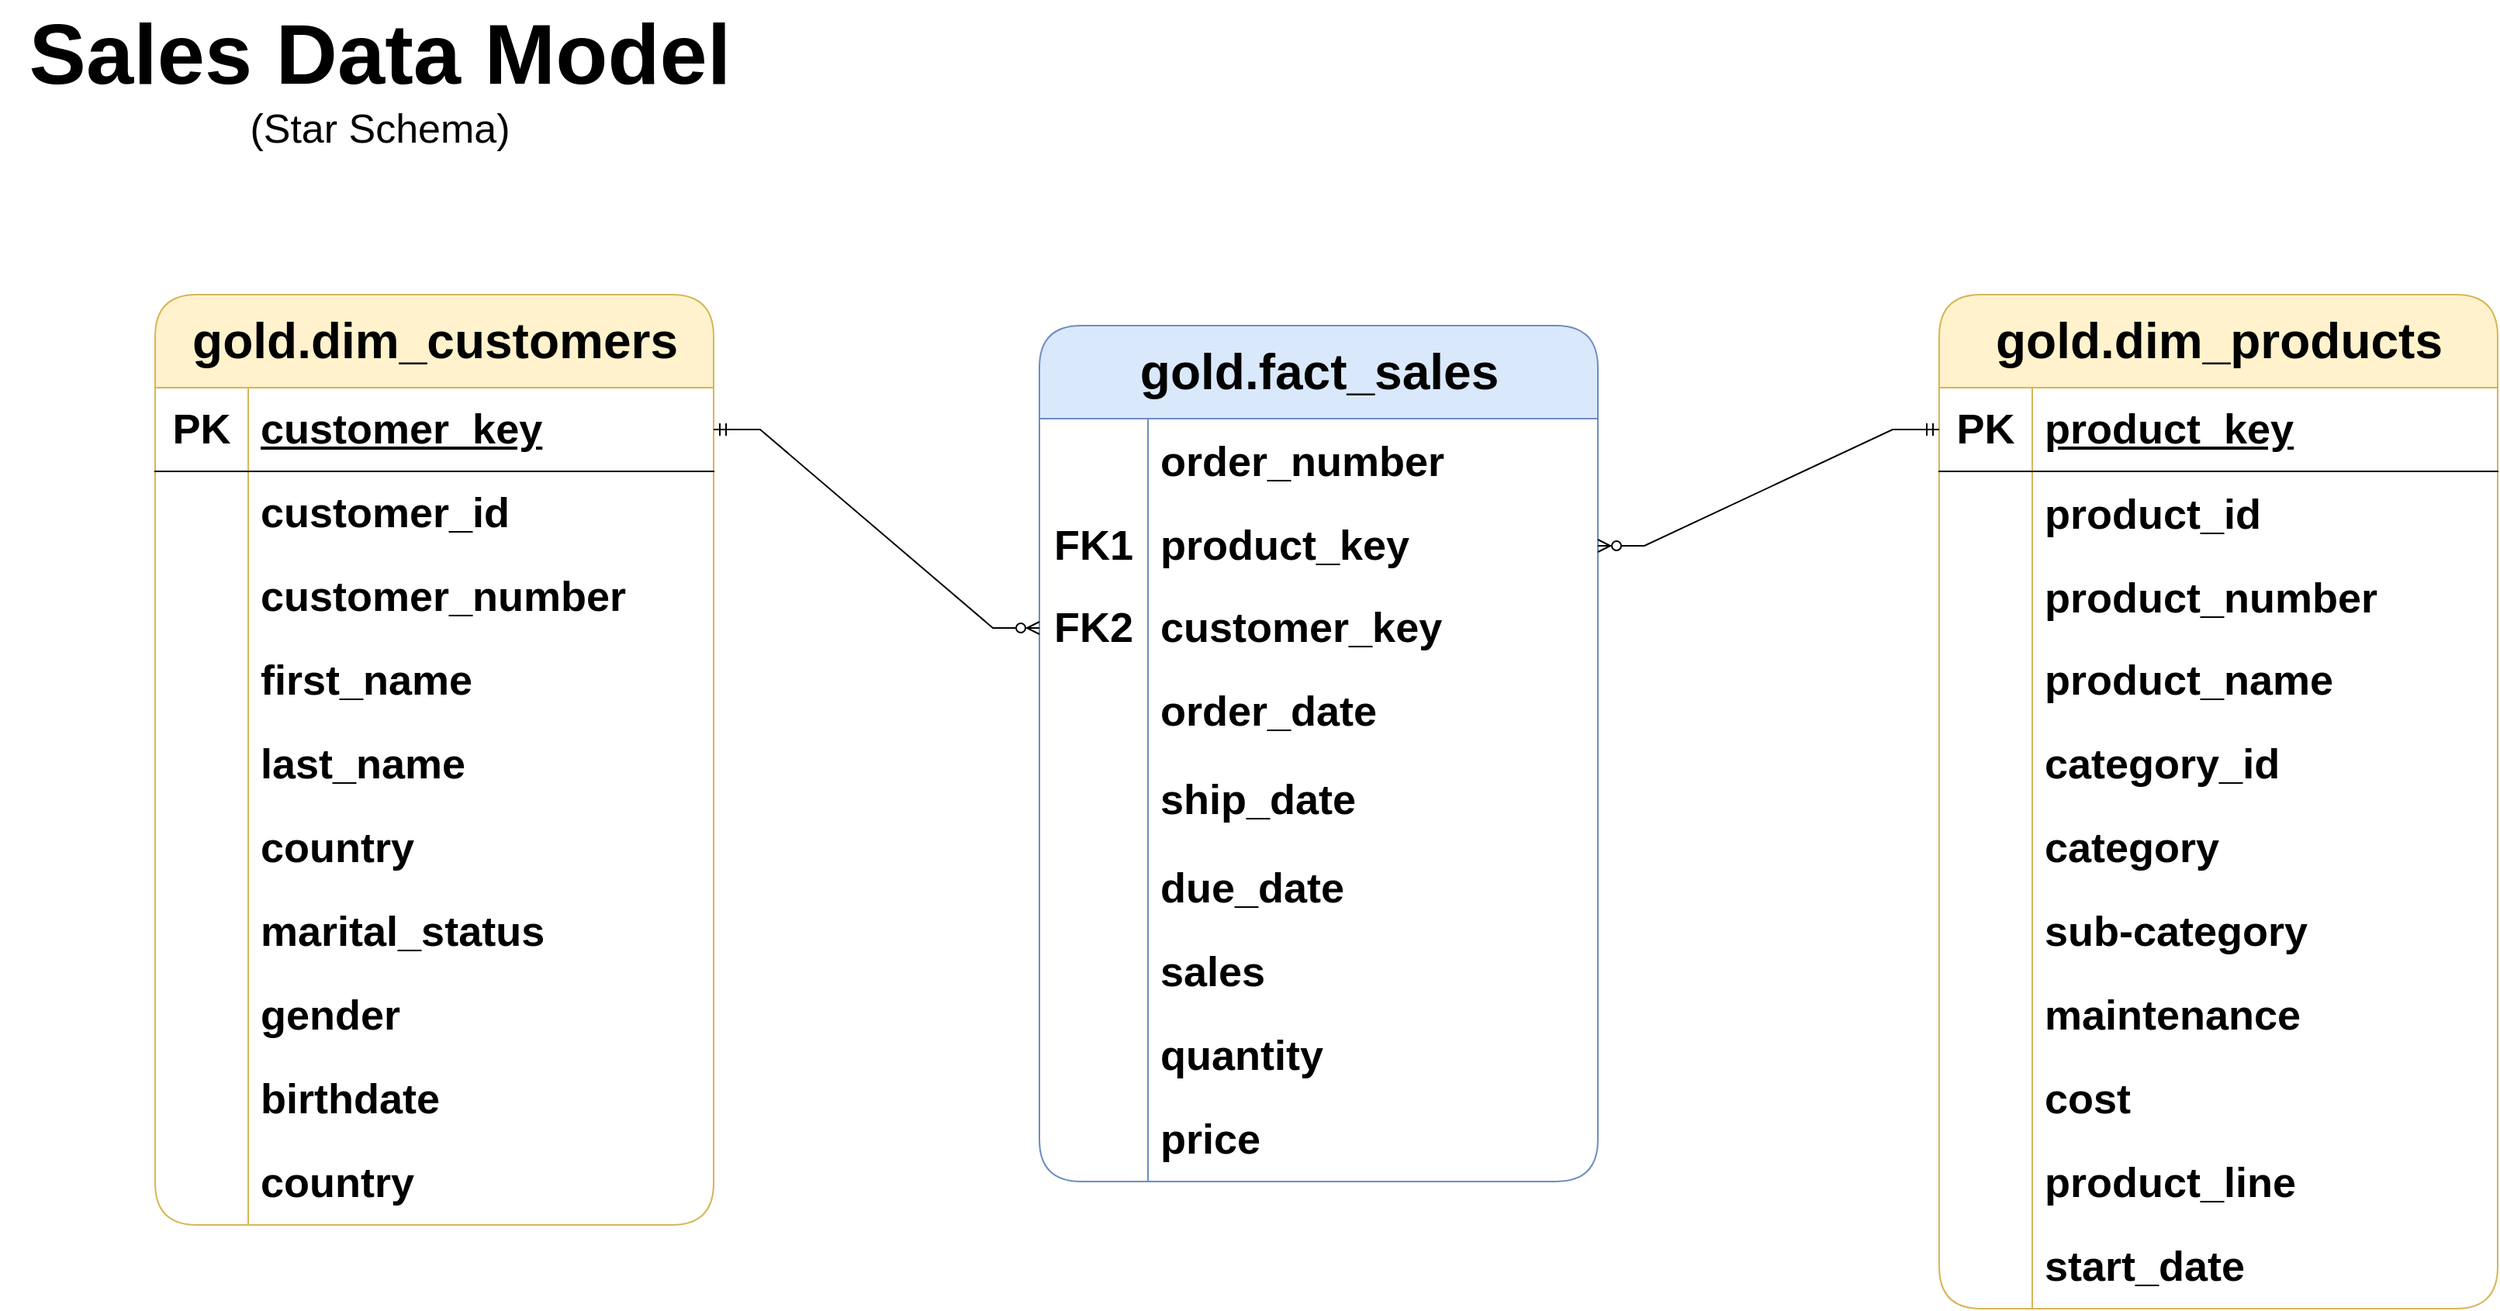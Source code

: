 <mxfile version="28.1.1">
  <diagram name="Page-1" id="V4M5h4nmcrpwohOQ4V9O">
    <mxGraphModel dx="2040" dy="1058" grid="1" gridSize="10" guides="1" tooltips="1" connect="1" arrows="1" fold="1" page="1" pageScale="1" pageWidth="1920" pageHeight="1200" math="0" shadow="0">
      <root>
        <mxCell id="0" />
        <mxCell id="1" parent="0" />
        <mxCell id="oiG7BgvF0jfkkBTJAYoV-1" value="&lt;font style=&quot;&quot;&gt;&lt;b style=&quot;&quot;&gt;&lt;span style=&quot;font-size: 55px;&quot;&gt;Sales Data Model&lt;/span&gt;&lt;font style=&quot;font-size: 26px;&quot;&gt; &lt;/font&gt;&lt;/b&gt;&lt;font style=&quot;font-size: 26px;&quot;&gt;&lt;font style=&quot;&quot;&gt;(Star Schema&lt;/font&gt;&lt;font style=&quot;&quot;&gt;)&lt;/font&gt;&lt;/font&gt;&lt;/font&gt;" style="text;html=1;align=center;verticalAlign=middle;whiteSpace=wrap;rounded=0;fillColor=default;" parent="1" vertex="1">
          <mxGeometry x="80" y="30" width="490" height="100" as="geometry" />
        </mxCell>
        <mxCell id="oiG7BgvF0jfkkBTJAYoV-32" value="&lt;font style=&quot;font-size: 32px;&quot;&gt;gold.dim_customers&lt;/font&gt;" style="shape=table;startSize=60;container=1;collapsible=1;childLayout=tableLayout;fixedRows=1;rowLines=0;fontStyle=1;align=center;resizeLast=1;html=1;rounded=1;fillColor=#fff2cc;strokeColor=#d6b656;fontSize=20;" parent="1" vertex="1">
          <mxGeometry x="180" y="220" width="360" height="600" as="geometry" />
        </mxCell>
        <mxCell id="oiG7BgvF0jfkkBTJAYoV-33" value="" style="shape=tableRow;horizontal=0;startSize=0;swimlaneHead=0;swimlaneBody=0;fillColor=none;collapsible=0;dropTarget=0;points=[[0,0.5],[1,0.5]];portConstraint=eastwest;top=0;left=0;right=0;bottom=1;fontSize=27;" parent="oiG7BgvF0jfkkBTJAYoV-32" vertex="1">
          <mxGeometry y="60" width="360" height="54" as="geometry" />
        </mxCell>
        <mxCell id="oiG7BgvF0jfkkBTJAYoV-34" value="PK" style="shape=partialRectangle;connectable=0;fillColor=none;top=0;left=0;bottom=0;right=0;fontStyle=1;overflow=hidden;whiteSpace=wrap;html=1;fontSize=27;" parent="oiG7BgvF0jfkkBTJAYoV-33" vertex="1">
          <mxGeometry width="60" height="54" as="geometry">
            <mxRectangle width="60" height="54" as="alternateBounds" />
          </mxGeometry>
        </mxCell>
        <mxCell id="oiG7BgvF0jfkkBTJAYoV-35" value="customer_key" style="shape=partialRectangle;connectable=0;fillColor=none;top=0;left=0;bottom=0;right=0;align=left;spacingLeft=6;fontStyle=5;overflow=hidden;whiteSpace=wrap;html=1;fontSize=27;" parent="oiG7BgvF0jfkkBTJAYoV-33" vertex="1">
          <mxGeometry x="60" width="300" height="54" as="geometry">
            <mxRectangle width="300" height="54" as="alternateBounds" />
          </mxGeometry>
        </mxCell>
        <mxCell id="oiG7BgvF0jfkkBTJAYoV-36" value="" style="shape=tableRow;horizontal=0;startSize=0;swimlaneHead=0;swimlaneBody=0;fillColor=none;collapsible=0;dropTarget=0;points=[[0,0.5],[1,0.5]];portConstraint=eastwest;top=0;left=0;right=0;bottom=0;fontSize=27;fontStyle=1" parent="oiG7BgvF0jfkkBTJAYoV-32" vertex="1">
          <mxGeometry y="114" width="360" height="54" as="geometry" />
        </mxCell>
        <mxCell id="oiG7BgvF0jfkkBTJAYoV-37" value="" style="shape=partialRectangle;connectable=0;fillColor=none;top=0;left=0;bottom=0;right=0;editable=1;overflow=hidden;whiteSpace=wrap;html=1;fontSize=27;fontStyle=1" parent="oiG7BgvF0jfkkBTJAYoV-36" vertex="1">
          <mxGeometry width="60" height="54" as="geometry">
            <mxRectangle width="60" height="54" as="alternateBounds" />
          </mxGeometry>
        </mxCell>
        <mxCell id="oiG7BgvF0jfkkBTJAYoV-38" value="customer_id" style="shape=partialRectangle;connectable=0;fillColor=none;top=0;left=0;bottom=0;right=0;align=left;spacingLeft=6;overflow=hidden;whiteSpace=wrap;html=1;fontSize=27;fontStyle=1" parent="oiG7BgvF0jfkkBTJAYoV-36" vertex="1">
          <mxGeometry x="60" width="300" height="54" as="geometry">
            <mxRectangle width="300" height="54" as="alternateBounds" />
          </mxGeometry>
        </mxCell>
        <mxCell id="oiG7BgvF0jfkkBTJAYoV-39" value="" style="shape=tableRow;horizontal=0;startSize=0;swimlaneHead=0;swimlaneBody=0;fillColor=none;collapsible=0;dropTarget=0;points=[[0,0.5],[1,0.5]];portConstraint=eastwest;top=0;left=0;right=0;bottom=0;fontSize=27;fontStyle=1" parent="oiG7BgvF0jfkkBTJAYoV-32" vertex="1">
          <mxGeometry y="168" width="360" height="54" as="geometry" />
        </mxCell>
        <mxCell id="oiG7BgvF0jfkkBTJAYoV-40" value="" style="shape=partialRectangle;connectable=0;fillColor=none;top=0;left=0;bottom=0;right=0;editable=1;overflow=hidden;whiteSpace=wrap;html=1;fontSize=27;fontStyle=1" parent="oiG7BgvF0jfkkBTJAYoV-39" vertex="1">
          <mxGeometry width="60" height="54" as="geometry">
            <mxRectangle width="60" height="54" as="alternateBounds" />
          </mxGeometry>
        </mxCell>
        <mxCell id="oiG7BgvF0jfkkBTJAYoV-41" value="customer_number" style="shape=partialRectangle;connectable=0;fillColor=none;top=0;left=0;bottom=0;right=0;align=left;spacingLeft=6;overflow=hidden;whiteSpace=wrap;html=1;fontSize=27;fontStyle=1" parent="oiG7BgvF0jfkkBTJAYoV-39" vertex="1">
          <mxGeometry x="60" width="300" height="54" as="geometry">
            <mxRectangle width="300" height="54" as="alternateBounds" />
          </mxGeometry>
        </mxCell>
        <mxCell id="oiG7BgvF0jfkkBTJAYoV-42" value="" style="shape=tableRow;horizontal=0;startSize=0;swimlaneHead=0;swimlaneBody=0;fillColor=none;collapsible=0;dropTarget=0;points=[[0,0.5],[1,0.5]];portConstraint=eastwest;top=0;left=0;right=0;bottom=0;fontSize=27;fontStyle=1" parent="oiG7BgvF0jfkkBTJAYoV-32" vertex="1">
          <mxGeometry y="222" width="360" height="54" as="geometry" />
        </mxCell>
        <mxCell id="oiG7BgvF0jfkkBTJAYoV-43" value="" style="shape=partialRectangle;connectable=0;fillColor=none;top=0;left=0;bottom=0;right=0;editable=1;overflow=hidden;whiteSpace=wrap;html=1;fontSize=27;fontStyle=1" parent="oiG7BgvF0jfkkBTJAYoV-42" vertex="1">
          <mxGeometry width="60" height="54" as="geometry">
            <mxRectangle width="60" height="54" as="alternateBounds" />
          </mxGeometry>
        </mxCell>
        <mxCell id="oiG7BgvF0jfkkBTJAYoV-44" value="first_name" style="shape=partialRectangle;connectable=0;fillColor=none;top=0;left=0;bottom=0;right=0;align=left;spacingLeft=6;overflow=hidden;whiteSpace=wrap;html=1;fontSize=27;fontStyle=1" parent="oiG7BgvF0jfkkBTJAYoV-42" vertex="1">
          <mxGeometry x="60" width="300" height="54" as="geometry">
            <mxRectangle width="300" height="54" as="alternateBounds" />
          </mxGeometry>
        </mxCell>
        <mxCell id="oiG7BgvF0jfkkBTJAYoV-46" style="shape=tableRow;horizontal=0;startSize=0;swimlaneHead=0;swimlaneBody=0;fillColor=none;collapsible=0;dropTarget=0;points=[[0,0.5],[1,0.5]];portConstraint=eastwest;top=0;left=0;right=0;bottom=0;fontSize=27;fontStyle=1" parent="oiG7BgvF0jfkkBTJAYoV-32" vertex="1">
          <mxGeometry y="276" width="360" height="54" as="geometry" />
        </mxCell>
        <mxCell id="oiG7BgvF0jfkkBTJAYoV-47" style="shape=partialRectangle;connectable=0;fillColor=none;top=0;left=0;bottom=0;right=0;editable=1;overflow=hidden;whiteSpace=wrap;html=1;fontSize=27;fontStyle=1" parent="oiG7BgvF0jfkkBTJAYoV-46" vertex="1">
          <mxGeometry width="60" height="54" as="geometry">
            <mxRectangle width="60" height="54" as="alternateBounds" />
          </mxGeometry>
        </mxCell>
        <mxCell id="oiG7BgvF0jfkkBTJAYoV-48" value="last_name" style="shape=partialRectangle;connectable=0;fillColor=none;top=0;left=0;bottom=0;right=0;align=left;spacingLeft=6;overflow=hidden;whiteSpace=wrap;html=1;fontSize=27;fontStyle=1" parent="oiG7BgvF0jfkkBTJAYoV-46" vertex="1">
          <mxGeometry x="60" width="300" height="54" as="geometry">
            <mxRectangle width="300" height="54" as="alternateBounds" />
          </mxGeometry>
        </mxCell>
        <mxCell id="oiG7BgvF0jfkkBTJAYoV-49" style="shape=tableRow;horizontal=0;startSize=0;swimlaneHead=0;swimlaneBody=0;fillColor=none;collapsible=0;dropTarget=0;points=[[0,0.5],[1,0.5]];portConstraint=eastwest;top=0;left=0;right=0;bottom=0;fontSize=27;fontStyle=1" parent="oiG7BgvF0jfkkBTJAYoV-32" vertex="1">
          <mxGeometry y="330" width="360" height="54" as="geometry" />
        </mxCell>
        <mxCell id="oiG7BgvF0jfkkBTJAYoV-50" value="" style="shape=partialRectangle;connectable=0;fillColor=none;top=0;left=0;bottom=0;right=0;editable=1;overflow=hidden;whiteSpace=wrap;html=1;fontSize=27;fontStyle=1" parent="oiG7BgvF0jfkkBTJAYoV-49" vertex="1">
          <mxGeometry width="60" height="54" as="geometry">
            <mxRectangle width="60" height="54" as="alternateBounds" />
          </mxGeometry>
        </mxCell>
        <mxCell id="oiG7BgvF0jfkkBTJAYoV-51" value="country" style="shape=partialRectangle;connectable=0;fillColor=none;top=0;left=0;bottom=0;right=0;align=left;spacingLeft=6;overflow=hidden;whiteSpace=wrap;html=1;fontSize=27;fontStyle=1" parent="oiG7BgvF0jfkkBTJAYoV-49" vertex="1">
          <mxGeometry x="60" width="300" height="54" as="geometry">
            <mxRectangle width="300" height="54" as="alternateBounds" />
          </mxGeometry>
        </mxCell>
        <mxCell id="oiG7BgvF0jfkkBTJAYoV-52" style="shape=tableRow;horizontal=0;startSize=0;swimlaneHead=0;swimlaneBody=0;fillColor=none;collapsible=0;dropTarget=0;points=[[0,0.5],[1,0.5]];portConstraint=eastwest;top=0;left=0;right=0;bottom=0;fontSize=27;fontStyle=1" parent="oiG7BgvF0jfkkBTJAYoV-32" vertex="1">
          <mxGeometry y="384" width="360" height="54" as="geometry" />
        </mxCell>
        <mxCell id="oiG7BgvF0jfkkBTJAYoV-53" style="shape=partialRectangle;connectable=0;fillColor=none;top=0;left=0;bottom=0;right=0;editable=1;overflow=hidden;whiteSpace=wrap;html=1;fontSize=27;fontStyle=1" parent="oiG7BgvF0jfkkBTJAYoV-52" vertex="1">
          <mxGeometry width="60" height="54" as="geometry">
            <mxRectangle width="60" height="54" as="alternateBounds" />
          </mxGeometry>
        </mxCell>
        <mxCell id="oiG7BgvF0jfkkBTJAYoV-54" value="marital_status" style="shape=partialRectangle;connectable=0;fillColor=none;top=0;left=0;bottom=0;right=0;align=left;spacingLeft=6;overflow=hidden;whiteSpace=wrap;html=1;fontSize=27;fontStyle=1" parent="oiG7BgvF0jfkkBTJAYoV-52" vertex="1">
          <mxGeometry x="60" width="300" height="54" as="geometry">
            <mxRectangle width="300" height="54" as="alternateBounds" />
          </mxGeometry>
        </mxCell>
        <mxCell id="oiG7BgvF0jfkkBTJAYoV-55" style="shape=tableRow;horizontal=0;startSize=0;swimlaneHead=0;swimlaneBody=0;fillColor=none;collapsible=0;dropTarget=0;points=[[0,0.5],[1,0.5]];portConstraint=eastwest;top=0;left=0;right=0;bottom=0;fontSize=27;fontStyle=1" parent="oiG7BgvF0jfkkBTJAYoV-32" vertex="1">
          <mxGeometry y="438" width="360" height="54" as="geometry" />
        </mxCell>
        <mxCell id="oiG7BgvF0jfkkBTJAYoV-56" style="shape=partialRectangle;connectable=0;fillColor=none;top=0;left=0;bottom=0;right=0;editable=1;overflow=hidden;whiteSpace=wrap;html=1;fontSize=27;fontStyle=1" parent="oiG7BgvF0jfkkBTJAYoV-55" vertex="1">
          <mxGeometry width="60" height="54" as="geometry">
            <mxRectangle width="60" height="54" as="alternateBounds" />
          </mxGeometry>
        </mxCell>
        <mxCell id="oiG7BgvF0jfkkBTJAYoV-57" value="gender" style="shape=partialRectangle;connectable=0;fillColor=none;top=0;left=0;bottom=0;right=0;align=left;spacingLeft=6;overflow=hidden;whiteSpace=wrap;html=1;fontSize=27;fontStyle=1" parent="oiG7BgvF0jfkkBTJAYoV-55" vertex="1">
          <mxGeometry x="60" width="300" height="54" as="geometry">
            <mxRectangle width="300" height="54" as="alternateBounds" />
          </mxGeometry>
        </mxCell>
        <mxCell id="oiG7BgvF0jfkkBTJAYoV-58" style="shape=tableRow;horizontal=0;startSize=0;swimlaneHead=0;swimlaneBody=0;fillColor=none;collapsible=0;dropTarget=0;points=[[0,0.5],[1,0.5]];portConstraint=eastwest;top=0;left=0;right=0;bottom=0;fontSize=27;fontStyle=1" parent="oiG7BgvF0jfkkBTJAYoV-32" vertex="1">
          <mxGeometry y="492" width="360" height="54" as="geometry" />
        </mxCell>
        <mxCell id="oiG7BgvF0jfkkBTJAYoV-59" style="shape=partialRectangle;connectable=0;fillColor=none;top=0;left=0;bottom=0;right=0;editable=1;overflow=hidden;whiteSpace=wrap;html=1;fontSize=27;fontStyle=1" parent="oiG7BgvF0jfkkBTJAYoV-58" vertex="1">
          <mxGeometry width="60" height="54" as="geometry">
            <mxRectangle width="60" height="54" as="alternateBounds" />
          </mxGeometry>
        </mxCell>
        <mxCell id="oiG7BgvF0jfkkBTJAYoV-60" value="birthdate" style="shape=partialRectangle;connectable=0;fillColor=none;top=0;left=0;bottom=0;right=0;align=left;spacingLeft=6;overflow=hidden;whiteSpace=wrap;html=1;fontSize=27;fontStyle=1" parent="oiG7BgvF0jfkkBTJAYoV-58" vertex="1">
          <mxGeometry x="60" width="300" height="54" as="geometry">
            <mxRectangle width="300" height="54" as="alternateBounds" />
          </mxGeometry>
        </mxCell>
        <mxCell id="oiG7BgvF0jfkkBTJAYoV-61" style="shape=tableRow;horizontal=0;startSize=0;swimlaneHead=0;swimlaneBody=0;fillColor=none;collapsible=0;dropTarget=0;points=[[0,0.5],[1,0.5]];portConstraint=eastwest;top=0;left=0;right=0;bottom=0;fontSize=27;fontStyle=1" parent="oiG7BgvF0jfkkBTJAYoV-32" vertex="1">
          <mxGeometry y="546" width="360" height="54" as="geometry" />
        </mxCell>
        <mxCell id="oiG7BgvF0jfkkBTJAYoV-62" style="shape=partialRectangle;connectable=0;fillColor=none;top=0;left=0;bottom=0;right=0;editable=1;overflow=hidden;whiteSpace=wrap;html=1;fontSize=27;fontStyle=1" parent="oiG7BgvF0jfkkBTJAYoV-61" vertex="1">
          <mxGeometry width="60" height="54" as="geometry">
            <mxRectangle width="60" height="54" as="alternateBounds" />
          </mxGeometry>
        </mxCell>
        <mxCell id="oiG7BgvF0jfkkBTJAYoV-63" value="country" style="shape=partialRectangle;connectable=0;fillColor=none;top=0;left=0;bottom=0;right=0;align=left;spacingLeft=6;overflow=hidden;whiteSpace=wrap;html=1;fontSize=27;fontStyle=1" parent="oiG7BgvF0jfkkBTJAYoV-61" vertex="1">
          <mxGeometry x="60" width="300" height="54" as="geometry">
            <mxRectangle width="300" height="54" as="alternateBounds" />
          </mxGeometry>
        </mxCell>
        <mxCell id="oiG7BgvF0jfkkBTJAYoV-64" value="&lt;font style=&quot;font-size: 32px;&quot;&gt;gold.dim_products&lt;/font&gt;" style="shape=table;startSize=60;container=1;collapsible=1;childLayout=tableLayout;fixedRows=1;rowLines=0;fontStyle=1;align=center;resizeLast=1;html=1;rounded=1;fillColor=#fff2cc;strokeColor=#d6b656;fontSize=20;" parent="1" vertex="1">
          <mxGeometry x="1330" y="220" width="360" height="654" as="geometry" />
        </mxCell>
        <mxCell id="oiG7BgvF0jfkkBTJAYoV-65" value="" style="shape=tableRow;horizontal=0;startSize=0;swimlaneHead=0;swimlaneBody=0;fillColor=none;collapsible=0;dropTarget=0;points=[[0,0.5],[1,0.5]];portConstraint=eastwest;top=0;left=0;right=0;bottom=1;fontSize=27;" parent="oiG7BgvF0jfkkBTJAYoV-64" vertex="1">
          <mxGeometry y="60" width="360" height="54" as="geometry" />
        </mxCell>
        <mxCell id="oiG7BgvF0jfkkBTJAYoV-66" value="PK" style="shape=partialRectangle;connectable=0;fillColor=none;top=0;left=0;bottom=0;right=0;fontStyle=1;overflow=hidden;whiteSpace=wrap;html=1;fontSize=27;" parent="oiG7BgvF0jfkkBTJAYoV-65" vertex="1">
          <mxGeometry width="60" height="54" as="geometry">
            <mxRectangle width="60" height="54" as="alternateBounds" />
          </mxGeometry>
        </mxCell>
        <mxCell id="oiG7BgvF0jfkkBTJAYoV-67" value="product_key" style="shape=partialRectangle;connectable=0;fillColor=none;top=0;left=0;bottom=0;right=0;align=left;spacingLeft=6;fontStyle=5;overflow=hidden;whiteSpace=wrap;html=1;fontSize=27;" parent="oiG7BgvF0jfkkBTJAYoV-65" vertex="1">
          <mxGeometry x="60" width="300" height="54" as="geometry">
            <mxRectangle width="300" height="54" as="alternateBounds" />
          </mxGeometry>
        </mxCell>
        <mxCell id="oiG7BgvF0jfkkBTJAYoV-68" value="" style="shape=tableRow;horizontal=0;startSize=0;swimlaneHead=0;swimlaneBody=0;fillColor=none;collapsible=0;dropTarget=0;points=[[0,0.5],[1,0.5]];portConstraint=eastwest;top=0;left=0;right=0;bottom=0;fontSize=27;fontStyle=1" parent="oiG7BgvF0jfkkBTJAYoV-64" vertex="1">
          <mxGeometry y="114" width="360" height="56" as="geometry" />
        </mxCell>
        <mxCell id="oiG7BgvF0jfkkBTJAYoV-69" value="" style="shape=partialRectangle;connectable=0;fillColor=none;top=0;left=0;bottom=0;right=0;editable=1;overflow=hidden;whiteSpace=wrap;html=1;fontSize=27;fontStyle=1" parent="oiG7BgvF0jfkkBTJAYoV-68" vertex="1">
          <mxGeometry width="60" height="56" as="geometry">
            <mxRectangle width="60" height="56" as="alternateBounds" />
          </mxGeometry>
        </mxCell>
        <mxCell id="oiG7BgvF0jfkkBTJAYoV-70" value="product_id" style="shape=partialRectangle;connectable=0;fillColor=none;top=0;left=0;bottom=0;right=0;align=left;spacingLeft=6;overflow=hidden;whiteSpace=wrap;html=1;fontSize=27;fontStyle=1" parent="oiG7BgvF0jfkkBTJAYoV-68" vertex="1">
          <mxGeometry x="60" width="300" height="56" as="geometry">
            <mxRectangle width="300" height="56" as="alternateBounds" />
          </mxGeometry>
        </mxCell>
        <mxCell id="oiG7BgvF0jfkkBTJAYoV-71" value="" style="shape=tableRow;horizontal=0;startSize=0;swimlaneHead=0;swimlaneBody=0;fillColor=none;collapsible=0;dropTarget=0;points=[[0,0.5],[1,0.5]];portConstraint=eastwest;top=0;left=0;right=0;bottom=0;fontSize=27;fontStyle=1" parent="oiG7BgvF0jfkkBTJAYoV-64" vertex="1">
          <mxGeometry y="170" width="360" height="52" as="geometry" />
        </mxCell>
        <mxCell id="oiG7BgvF0jfkkBTJAYoV-72" value="" style="shape=partialRectangle;connectable=0;fillColor=none;top=0;left=0;bottom=0;right=0;editable=1;overflow=hidden;whiteSpace=wrap;html=1;fontSize=27;fontStyle=1" parent="oiG7BgvF0jfkkBTJAYoV-71" vertex="1">
          <mxGeometry width="60" height="52" as="geometry">
            <mxRectangle width="60" height="52" as="alternateBounds" />
          </mxGeometry>
        </mxCell>
        <mxCell id="oiG7BgvF0jfkkBTJAYoV-73" value="product_number" style="shape=partialRectangle;connectable=0;fillColor=none;top=0;left=0;bottom=0;right=0;align=left;spacingLeft=6;overflow=hidden;whiteSpace=wrap;html=1;fontSize=27;fontStyle=1" parent="oiG7BgvF0jfkkBTJAYoV-71" vertex="1">
          <mxGeometry x="60" width="300" height="52" as="geometry">
            <mxRectangle width="300" height="52" as="alternateBounds" />
          </mxGeometry>
        </mxCell>
        <mxCell id="oiG7BgvF0jfkkBTJAYoV-74" value="" style="shape=tableRow;horizontal=0;startSize=0;swimlaneHead=0;swimlaneBody=0;fillColor=none;collapsible=0;dropTarget=0;points=[[0,0.5],[1,0.5]];portConstraint=eastwest;top=0;left=0;right=0;bottom=0;fontSize=27;fontStyle=1" parent="oiG7BgvF0jfkkBTJAYoV-64" vertex="1">
          <mxGeometry y="222" width="360" height="54" as="geometry" />
        </mxCell>
        <mxCell id="oiG7BgvF0jfkkBTJAYoV-75" value="" style="shape=partialRectangle;connectable=0;fillColor=none;top=0;left=0;bottom=0;right=0;editable=1;overflow=hidden;whiteSpace=wrap;html=1;fontSize=27;fontStyle=1" parent="oiG7BgvF0jfkkBTJAYoV-74" vertex="1">
          <mxGeometry width="60" height="54" as="geometry">
            <mxRectangle width="60" height="54" as="alternateBounds" />
          </mxGeometry>
        </mxCell>
        <mxCell id="oiG7BgvF0jfkkBTJAYoV-76" value="product_name" style="shape=partialRectangle;connectable=0;fillColor=none;top=0;left=0;bottom=0;right=0;align=left;spacingLeft=6;overflow=hidden;whiteSpace=wrap;html=1;fontSize=27;fontStyle=1" parent="oiG7BgvF0jfkkBTJAYoV-74" vertex="1">
          <mxGeometry x="60" width="300" height="54" as="geometry">
            <mxRectangle width="300" height="54" as="alternateBounds" />
          </mxGeometry>
        </mxCell>
        <mxCell id="oiG7BgvF0jfkkBTJAYoV-77" style="shape=tableRow;horizontal=0;startSize=0;swimlaneHead=0;swimlaneBody=0;fillColor=none;collapsible=0;dropTarget=0;points=[[0,0.5],[1,0.5]];portConstraint=eastwest;top=0;left=0;right=0;bottom=0;fontSize=27;fontStyle=1" parent="oiG7BgvF0jfkkBTJAYoV-64" vertex="1">
          <mxGeometry y="276" width="360" height="54" as="geometry" />
        </mxCell>
        <mxCell id="oiG7BgvF0jfkkBTJAYoV-78" style="shape=partialRectangle;connectable=0;fillColor=none;top=0;left=0;bottom=0;right=0;editable=1;overflow=hidden;whiteSpace=wrap;html=1;fontSize=27;fontStyle=1" parent="oiG7BgvF0jfkkBTJAYoV-77" vertex="1">
          <mxGeometry width="60" height="54" as="geometry">
            <mxRectangle width="60" height="54" as="alternateBounds" />
          </mxGeometry>
        </mxCell>
        <mxCell id="oiG7BgvF0jfkkBTJAYoV-79" value="category_id" style="shape=partialRectangle;connectable=0;fillColor=none;top=0;left=0;bottom=0;right=0;align=left;spacingLeft=6;overflow=hidden;whiteSpace=wrap;html=1;fontSize=27;fontStyle=1" parent="oiG7BgvF0jfkkBTJAYoV-77" vertex="1">
          <mxGeometry x="60" width="300" height="54" as="geometry">
            <mxRectangle width="300" height="54" as="alternateBounds" />
          </mxGeometry>
        </mxCell>
        <mxCell id="oiG7BgvF0jfkkBTJAYoV-80" style="shape=tableRow;horizontal=0;startSize=0;swimlaneHead=0;swimlaneBody=0;fillColor=none;collapsible=0;dropTarget=0;points=[[0,0.5],[1,0.5]];portConstraint=eastwest;top=0;left=0;right=0;bottom=0;fontSize=27;fontStyle=1" parent="oiG7BgvF0jfkkBTJAYoV-64" vertex="1">
          <mxGeometry y="330" width="360" height="54" as="geometry" />
        </mxCell>
        <mxCell id="oiG7BgvF0jfkkBTJAYoV-81" value="" style="shape=partialRectangle;connectable=0;fillColor=none;top=0;left=0;bottom=0;right=0;editable=1;overflow=hidden;whiteSpace=wrap;html=1;fontSize=27;fontStyle=1" parent="oiG7BgvF0jfkkBTJAYoV-80" vertex="1">
          <mxGeometry width="60" height="54" as="geometry">
            <mxRectangle width="60" height="54" as="alternateBounds" />
          </mxGeometry>
        </mxCell>
        <mxCell id="oiG7BgvF0jfkkBTJAYoV-82" value="category" style="shape=partialRectangle;connectable=0;fillColor=none;top=0;left=0;bottom=0;right=0;align=left;spacingLeft=6;overflow=hidden;whiteSpace=wrap;html=1;fontSize=27;fontStyle=1" parent="oiG7BgvF0jfkkBTJAYoV-80" vertex="1">
          <mxGeometry x="60" width="300" height="54" as="geometry">
            <mxRectangle width="300" height="54" as="alternateBounds" />
          </mxGeometry>
        </mxCell>
        <mxCell id="oiG7BgvF0jfkkBTJAYoV-83" style="shape=tableRow;horizontal=0;startSize=0;swimlaneHead=0;swimlaneBody=0;fillColor=none;collapsible=0;dropTarget=0;points=[[0,0.5],[1,0.5]];portConstraint=eastwest;top=0;left=0;right=0;bottom=0;fontSize=27;fontStyle=1" parent="oiG7BgvF0jfkkBTJAYoV-64" vertex="1">
          <mxGeometry y="384" width="360" height="54" as="geometry" />
        </mxCell>
        <mxCell id="oiG7BgvF0jfkkBTJAYoV-84" style="shape=partialRectangle;connectable=0;fillColor=none;top=0;left=0;bottom=0;right=0;editable=1;overflow=hidden;whiteSpace=wrap;html=1;fontSize=27;fontStyle=1" parent="oiG7BgvF0jfkkBTJAYoV-83" vertex="1">
          <mxGeometry width="60" height="54" as="geometry">
            <mxRectangle width="60" height="54" as="alternateBounds" />
          </mxGeometry>
        </mxCell>
        <mxCell id="oiG7BgvF0jfkkBTJAYoV-85" value="sub-category" style="shape=partialRectangle;connectable=0;fillColor=none;top=0;left=0;bottom=0;right=0;align=left;spacingLeft=6;overflow=hidden;whiteSpace=wrap;html=1;fontSize=27;fontStyle=1" parent="oiG7BgvF0jfkkBTJAYoV-83" vertex="1">
          <mxGeometry x="60" width="300" height="54" as="geometry">
            <mxRectangle width="300" height="54" as="alternateBounds" />
          </mxGeometry>
        </mxCell>
        <mxCell id="oiG7BgvF0jfkkBTJAYoV-86" style="shape=tableRow;horizontal=0;startSize=0;swimlaneHead=0;swimlaneBody=0;fillColor=none;collapsible=0;dropTarget=0;points=[[0,0.5],[1,0.5]];portConstraint=eastwest;top=0;left=0;right=0;bottom=0;fontSize=27;fontStyle=1" parent="oiG7BgvF0jfkkBTJAYoV-64" vertex="1">
          <mxGeometry y="438" width="360" height="54" as="geometry" />
        </mxCell>
        <mxCell id="oiG7BgvF0jfkkBTJAYoV-87" style="shape=partialRectangle;connectable=0;fillColor=none;top=0;left=0;bottom=0;right=0;editable=1;overflow=hidden;whiteSpace=wrap;html=1;fontSize=27;fontStyle=1" parent="oiG7BgvF0jfkkBTJAYoV-86" vertex="1">
          <mxGeometry width="60" height="54" as="geometry">
            <mxRectangle width="60" height="54" as="alternateBounds" />
          </mxGeometry>
        </mxCell>
        <mxCell id="oiG7BgvF0jfkkBTJAYoV-88" value="maintenance" style="shape=partialRectangle;connectable=0;fillColor=none;top=0;left=0;bottom=0;right=0;align=left;spacingLeft=6;overflow=hidden;whiteSpace=wrap;html=1;fontSize=27;fontStyle=1" parent="oiG7BgvF0jfkkBTJAYoV-86" vertex="1">
          <mxGeometry x="60" width="300" height="54" as="geometry">
            <mxRectangle width="300" height="54" as="alternateBounds" />
          </mxGeometry>
        </mxCell>
        <mxCell id="oiG7BgvF0jfkkBTJAYoV-89" style="shape=tableRow;horizontal=0;startSize=0;swimlaneHead=0;swimlaneBody=0;fillColor=none;collapsible=0;dropTarget=0;points=[[0,0.5],[1,0.5]];portConstraint=eastwest;top=0;left=0;right=0;bottom=0;fontSize=27;fontStyle=1" parent="oiG7BgvF0jfkkBTJAYoV-64" vertex="1">
          <mxGeometry y="492" width="360" height="54" as="geometry" />
        </mxCell>
        <mxCell id="oiG7BgvF0jfkkBTJAYoV-90" style="shape=partialRectangle;connectable=0;fillColor=none;top=0;left=0;bottom=0;right=0;editable=1;overflow=hidden;whiteSpace=wrap;html=1;fontSize=27;fontStyle=1" parent="oiG7BgvF0jfkkBTJAYoV-89" vertex="1">
          <mxGeometry width="60" height="54" as="geometry">
            <mxRectangle width="60" height="54" as="alternateBounds" />
          </mxGeometry>
        </mxCell>
        <mxCell id="oiG7BgvF0jfkkBTJAYoV-91" value="cost" style="shape=partialRectangle;connectable=0;fillColor=none;top=0;left=0;bottom=0;right=0;align=left;spacingLeft=6;overflow=hidden;whiteSpace=wrap;html=1;fontSize=27;fontStyle=1" parent="oiG7BgvF0jfkkBTJAYoV-89" vertex="1">
          <mxGeometry x="60" width="300" height="54" as="geometry">
            <mxRectangle width="300" height="54" as="alternateBounds" />
          </mxGeometry>
        </mxCell>
        <mxCell id="oiG7BgvF0jfkkBTJAYoV-92" style="shape=tableRow;horizontal=0;startSize=0;swimlaneHead=0;swimlaneBody=0;fillColor=none;collapsible=0;dropTarget=0;points=[[0,0.5],[1,0.5]];portConstraint=eastwest;top=0;left=0;right=0;bottom=0;fontSize=27;fontStyle=1" parent="oiG7BgvF0jfkkBTJAYoV-64" vertex="1">
          <mxGeometry y="546" width="360" height="54" as="geometry" />
        </mxCell>
        <mxCell id="oiG7BgvF0jfkkBTJAYoV-93" style="shape=partialRectangle;connectable=0;fillColor=none;top=0;left=0;bottom=0;right=0;editable=1;overflow=hidden;whiteSpace=wrap;html=1;fontSize=27;fontStyle=1" parent="oiG7BgvF0jfkkBTJAYoV-92" vertex="1">
          <mxGeometry width="60" height="54" as="geometry">
            <mxRectangle width="60" height="54" as="alternateBounds" />
          </mxGeometry>
        </mxCell>
        <mxCell id="oiG7BgvF0jfkkBTJAYoV-94" value="product_line" style="shape=partialRectangle;connectable=0;fillColor=none;top=0;left=0;bottom=0;right=0;align=left;spacingLeft=6;overflow=hidden;whiteSpace=wrap;html=1;fontSize=27;fontStyle=1" parent="oiG7BgvF0jfkkBTJAYoV-92" vertex="1">
          <mxGeometry x="60" width="300" height="54" as="geometry">
            <mxRectangle width="300" height="54" as="alternateBounds" />
          </mxGeometry>
        </mxCell>
        <mxCell id="oiG7BgvF0jfkkBTJAYoV-95" style="shape=tableRow;horizontal=0;startSize=0;swimlaneHead=0;swimlaneBody=0;fillColor=none;collapsible=0;dropTarget=0;points=[[0,0.5],[1,0.5]];portConstraint=eastwest;top=0;left=0;right=0;bottom=0;fontSize=27;fontStyle=1" parent="oiG7BgvF0jfkkBTJAYoV-64" vertex="1">
          <mxGeometry y="600" width="360" height="54" as="geometry" />
        </mxCell>
        <mxCell id="oiG7BgvF0jfkkBTJAYoV-96" style="shape=partialRectangle;connectable=0;fillColor=none;top=0;left=0;bottom=0;right=0;editable=1;overflow=hidden;whiteSpace=wrap;html=1;fontSize=27;fontStyle=1" parent="oiG7BgvF0jfkkBTJAYoV-95" vertex="1">
          <mxGeometry width="60" height="54" as="geometry">
            <mxRectangle width="60" height="54" as="alternateBounds" />
          </mxGeometry>
        </mxCell>
        <mxCell id="oiG7BgvF0jfkkBTJAYoV-97" value="start_date" style="shape=partialRectangle;connectable=0;fillColor=none;top=0;left=0;bottom=0;right=0;align=left;spacingLeft=6;overflow=hidden;whiteSpace=wrap;html=1;fontSize=27;fontStyle=1" parent="oiG7BgvF0jfkkBTJAYoV-95" vertex="1">
          <mxGeometry x="60" width="300" height="54" as="geometry">
            <mxRectangle width="300" height="54" as="alternateBounds" />
          </mxGeometry>
        </mxCell>
        <mxCell id="oiG7BgvF0jfkkBTJAYoV-101" value="&lt;font style=&quot;font-size: 32px;&quot;&gt;gold.fact_sales&lt;/font&gt;" style="shape=table;startSize=60;container=1;collapsible=1;childLayout=tableLayout;fixedRows=1;rowLines=0;fontStyle=1;align=center;resizeLast=1;html=1;rounded=1;fillColor=#dae8fc;strokeColor=#6c8ebf;fontSize=20;" parent="1" vertex="1">
          <mxGeometry x="750" y="240" width="360" height="552" as="geometry" />
        </mxCell>
        <mxCell id="oiG7BgvF0jfkkBTJAYoV-105" value="" style="shape=tableRow;horizontal=0;startSize=0;swimlaneHead=0;swimlaneBody=0;fillColor=none;collapsible=0;dropTarget=0;points=[[0,0.5],[1,0.5]];portConstraint=eastwest;top=0;left=0;right=0;bottom=0;fontSize=27;fontStyle=1" parent="oiG7BgvF0jfkkBTJAYoV-101" vertex="1">
          <mxGeometry y="60" width="360" height="56" as="geometry" />
        </mxCell>
        <mxCell id="oiG7BgvF0jfkkBTJAYoV-106" value="" style="shape=partialRectangle;connectable=0;fillColor=none;top=0;left=0;bottom=0;right=0;editable=1;overflow=hidden;whiteSpace=wrap;html=1;fontSize=27;fontStyle=1" parent="oiG7BgvF0jfkkBTJAYoV-105" vertex="1">
          <mxGeometry width="70" height="56" as="geometry">
            <mxRectangle width="70" height="56" as="alternateBounds" />
          </mxGeometry>
        </mxCell>
        <mxCell id="oiG7BgvF0jfkkBTJAYoV-107" value="order_number" style="shape=partialRectangle;connectable=0;fillColor=none;top=0;left=0;bottom=0;right=0;align=left;spacingLeft=6;overflow=hidden;whiteSpace=wrap;html=1;fontSize=27;fontStyle=1" parent="oiG7BgvF0jfkkBTJAYoV-105" vertex="1">
          <mxGeometry x="70" width="290" height="56" as="geometry">
            <mxRectangle width="290" height="56" as="alternateBounds" />
          </mxGeometry>
        </mxCell>
        <mxCell id="oiG7BgvF0jfkkBTJAYoV-108" value="" style="shape=tableRow;horizontal=0;startSize=0;swimlaneHead=0;swimlaneBody=0;fillColor=none;collapsible=0;dropTarget=0;points=[[0,0.5],[1,0.5]];portConstraint=eastwest;top=0;left=0;right=0;bottom=0;fontSize=27;fontStyle=1" parent="oiG7BgvF0jfkkBTJAYoV-101" vertex="1">
          <mxGeometry y="116" width="360" height="52" as="geometry" />
        </mxCell>
        <mxCell id="oiG7BgvF0jfkkBTJAYoV-109" value="FK1" style="shape=partialRectangle;connectable=0;fillColor=none;top=0;left=0;bottom=0;right=0;editable=1;overflow=hidden;whiteSpace=wrap;html=1;fontSize=27;fontStyle=1" parent="oiG7BgvF0jfkkBTJAYoV-108" vertex="1">
          <mxGeometry width="70" height="52" as="geometry">
            <mxRectangle width="70" height="52" as="alternateBounds" />
          </mxGeometry>
        </mxCell>
        <mxCell id="oiG7BgvF0jfkkBTJAYoV-110" value="product_key" style="shape=partialRectangle;connectable=0;fillColor=none;top=0;left=0;bottom=0;right=0;align=left;spacingLeft=6;overflow=hidden;whiteSpace=wrap;html=1;fontSize=27;fontStyle=1" parent="oiG7BgvF0jfkkBTJAYoV-108" vertex="1">
          <mxGeometry x="70" width="290" height="52" as="geometry">
            <mxRectangle width="290" height="52" as="alternateBounds" />
          </mxGeometry>
        </mxCell>
        <mxCell id="oiG7BgvF0jfkkBTJAYoV-111" value="" style="shape=tableRow;horizontal=0;startSize=0;swimlaneHead=0;swimlaneBody=0;fillColor=none;collapsible=0;dropTarget=0;points=[[0,0.5],[1,0.5]];portConstraint=eastwest;top=0;left=0;right=0;bottom=0;fontSize=27;fontStyle=1" parent="oiG7BgvF0jfkkBTJAYoV-101" vertex="1">
          <mxGeometry y="168" width="360" height="54" as="geometry" />
        </mxCell>
        <mxCell id="oiG7BgvF0jfkkBTJAYoV-112" value="FK2" style="shape=partialRectangle;connectable=0;fillColor=none;top=0;left=0;bottom=0;right=0;editable=1;overflow=hidden;whiteSpace=wrap;html=1;fontSize=27;fontStyle=1" parent="oiG7BgvF0jfkkBTJAYoV-111" vertex="1">
          <mxGeometry width="70" height="54" as="geometry">
            <mxRectangle width="70" height="54" as="alternateBounds" />
          </mxGeometry>
        </mxCell>
        <mxCell id="oiG7BgvF0jfkkBTJAYoV-113" value="customer_key" style="shape=partialRectangle;connectable=0;fillColor=none;top=0;left=0;bottom=0;right=0;align=left;spacingLeft=6;overflow=hidden;whiteSpace=wrap;html=1;fontSize=27;fontStyle=1" parent="oiG7BgvF0jfkkBTJAYoV-111" vertex="1">
          <mxGeometry x="70" width="290" height="54" as="geometry">
            <mxRectangle width="290" height="54" as="alternateBounds" />
          </mxGeometry>
        </mxCell>
        <mxCell id="oiG7BgvF0jfkkBTJAYoV-114" style="shape=tableRow;horizontal=0;startSize=0;swimlaneHead=0;swimlaneBody=0;fillColor=none;collapsible=0;dropTarget=0;points=[[0,0.5],[1,0.5]];portConstraint=eastwest;top=0;left=0;right=0;bottom=0;fontSize=27;fontStyle=1" parent="oiG7BgvF0jfkkBTJAYoV-101" vertex="1">
          <mxGeometry y="222" width="360" height="54" as="geometry" />
        </mxCell>
        <mxCell id="oiG7BgvF0jfkkBTJAYoV-115" style="shape=partialRectangle;connectable=0;fillColor=none;top=0;left=0;bottom=0;right=0;editable=1;overflow=hidden;whiteSpace=wrap;html=1;fontSize=27;fontStyle=1" parent="oiG7BgvF0jfkkBTJAYoV-114" vertex="1">
          <mxGeometry width="70" height="54" as="geometry">
            <mxRectangle width="70" height="54" as="alternateBounds" />
          </mxGeometry>
        </mxCell>
        <mxCell id="oiG7BgvF0jfkkBTJAYoV-116" value="order_date" style="shape=partialRectangle;connectable=0;fillColor=none;top=0;left=0;bottom=0;right=0;align=left;spacingLeft=6;overflow=hidden;whiteSpace=wrap;html=1;fontSize=27;fontStyle=1" parent="oiG7BgvF0jfkkBTJAYoV-114" vertex="1">
          <mxGeometry x="70" width="290" height="54" as="geometry">
            <mxRectangle width="290" height="54" as="alternateBounds" />
          </mxGeometry>
        </mxCell>
        <mxCell id="oiG7BgvF0jfkkBTJAYoV-117" style="shape=tableRow;horizontal=0;startSize=0;swimlaneHead=0;swimlaneBody=0;fillColor=none;collapsible=0;dropTarget=0;points=[[0,0.5],[1,0.5]];portConstraint=eastwest;top=0;left=0;right=0;bottom=0;fontSize=27;fontStyle=1" parent="oiG7BgvF0jfkkBTJAYoV-101" vertex="1">
          <mxGeometry y="276" width="360" height="60" as="geometry" />
        </mxCell>
        <mxCell id="oiG7BgvF0jfkkBTJAYoV-118" value="" style="shape=partialRectangle;connectable=0;fillColor=none;top=0;left=0;bottom=0;right=0;editable=1;overflow=hidden;whiteSpace=wrap;html=1;fontSize=27;fontStyle=1" parent="oiG7BgvF0jfkkBTJAYoV-117" vertex="1">
          <mxGeometry width="70" height="60" as="geometry">
            <mxRectangle width="70" height="60" as="alternateBounds" />
          </mxGeometry>
        </mxCell>
        <mxCell id="oiG7BgvF0jfkkBTJAYoV-119" value="ship_date" style="shape=partialRectangle;connectable=0;fillColor=none;top=0;left=0;bottom=0;right=0;align=left;spacingLeft=6;overflow=hidden;whiteSpace=wrap;html=1;fontSize=27;fontStyle=1" parent="oiG7BgvF0jfkkBTJAYoV-117" vertex="1">
          <mxGeometry x="70" width="290" height="60" as="geometry">
            <mxRectangle width="290" height="60" as="alternateBounds" />
          </mxGeometry>
        </mxCell>
        <mxCell id="oiG7BgvF0jfkkBTJAYoV-120" style="shape=tableRow;horizontal=0;startSize=0;swimlaneHead=0;swimlaneBody=0;fillColor=none;collapsible=0;dropTarget=0;points=[[0,0.5],[1,0.5]];portConstraint=eastwest;top=0;left=0;right=0;bottom=0;fontSize=27;fontStyle=1" parent="oiG7BgvF0jfkkBTJAYoV-101" vertex="1">
          <mxGeometry y="336" width="360" height="54" as="geometry" />
        </mxCell>
        <mxCell id="oiG7BgvF0jfkkBTJAYoV-121" style="shape=partialRectangle;connectable=0;fillColor=none;top=0;left=0;bottom=0;right=0;editable=1;overflow=hidden;whiteSpace=wrap;html=1;fontSize=27;fontStyle=1" parent="oiG7BgvF0jfkkBTJAYoV-120" vertex="1">
          <mxGeometry width="70" height="54" as="geometry">
            <mxRectangle width="70" height="54" as="alternateBounds" />
          </mxGeometry>
        </mxCell>
        <mxCell id="oiG7BgvF0jfkkBTJAYoV-122" value="due_date" style="shape=partialRectangle;connectable=0;fillColor=none;top=0;left=0;bottom=0;right=0;align=left;spacingLeft=6;overflow=hidden;whiteSpace=wrap;html=1;fontSize=27;fontStyle=1" parent="oiG7BgvF0jfkkBTJAYoV-120" vertex="1">
          <mxGeometry x="70" width="290" height="54" as="geometry">
            <mxRectangle width="290" height="54" as="alternateBounds" />
          </mxGeometry>
        </mxCell>
        <mxCell id="oiG7BgvF0jfkkBTJAYoV-123" style="shape=tableRow;horizontal=0;startSize=0;swimlaneHead=0;swimlaneBody=0;fillColor=none;collapsible=0;dropTarget=0;points=[[0,0.5],[1,0.5]];portConstraint=eastwest;top=0;left=0;right=0;bottom=0;fontSize=27;fontStyle=1" parent="oiG7BgvF0jfkkBTJAYoV-101" vertex="1">
          <mxGeometry y="390" width="360" height="54" as="geometry" />
        </mxCell>
        <mxCell id="oiG7BgvF0jfkkBTJAYoV-124" style="shape=partialRectangle;connectable=0;fillColor=none;top=0;left=0;bottom=0;right=0;editable=1;overflow=hidden;whiteSpace=wrap;html=1;fontSize=27;fontStyle=1" parent="oiG7BgvF0jfkkBTJAYoV-123" vertex="1">
          <mxGeometry width="70" height="54" as="geometry">
            <mxRectangle width="70" height="54" as="alternateBounds" />
          </mxGeometry>
        </mxCell>
        <mxCell id="oiG7BgvF0jfkkBTJAYoV-125" value="sales" style="shape=partialRectangle;connectable=0;fillColor=none;top=0;left=0;bottom=0;right=0;align=left;spacingLeft=6;overflow=hidden;whiteSpace=wrap;html=1;fontSize=27;fontStyle=1" parent="oiG7BgvF0jfkkBTJAYoV-123" vertex="1">
          <mxGeometry x="70" width="290" height="54" as="geometry">
            <mxRectangle width="290" height="54" as="alternateBounds" />
          </mxGeometry>
        </mxCell>
        <mxCell id="oiG7BgvF0jfkkBTJAYoV-126" style="shape=tableRow;horizontal=0;startSize=0;swimlaneHead=0;swimlaneBody=0;fillColor=none;collapsible=0;dropTarget=0;points=[[0,0.5],[1,0.5]];portConstraint=eastwest;top=0;left=0;right=0;bottom=0;fontSize=27;fontStyle=1" parent="oiG7BgvF0jfkkBTJAYoV-101" vertex="1">
          <mxGeometry y="444" width="360" height="54" as="geometry" />
        </mxCell>
        <mxCell id="oiG7BgvF0jfkkBTJAYoV-127" style="shape=partialRectangle;connectable=0;fillColor=none;top=0;left=0;bottom=0;right=0;editable=1;overflow=hidden;whiteSpace=wrap;html=1;fontSize=27;fontStyle=1" parent="oiG7BgvF0jfkkBTJAYoV-126" vertex="1">
          <mxGeometry width="70" height="54" as="geometry">
            <mxRectangle width="70" height="54" as="alternateBounds" />
          </mxGeometry>
        </mxCell>
        <mxCell id="oiG7BgvF0jfkkBTJAYoV-128" value="quantity" style="shape=partialRectangle;connectable=0;fillColor=none;top=0;left=0;bottom=0;right=0;align=left;spacingLeft=6;overflow=hidden;whiteSpace=wrap;html=1;fontSize=27;fontStyle=1" parent="oiG7BgvF0jfkkBTJAYoV-126" vertex="1">
          <mxGeometry x="70" width="290" height="54" as="geometry">
            <mxRectangle width="290" height="54" as="alternateBounds" />
          </mxGeometry>
        </mxCell>
        <mxCell id="oiG7BgvF0jfkkBTJAYoV-129" style="shape=tableRow;horizontal=0;startSize=0;swimlaneHead=0;swimlaneBody=0;fillColor=none;collapsible=0;dropTarget=0;points=[[0,0.5],[1,0.5]];portConstraint=eastwest;top=0;left=0;right=0;bottom=0;fontSize=27;fontStyle=1" parent="oiG7BgvF0jfkkBTJAYoV-101" vertex="1">
          <mxGeometry y="498" width="360" height="54" as="geometry" />
        </mxCell>
        <mxCell id="oiG7BgvF0jfkkBTJAYoV-130" style="shape=partialRectangle;connectable=0;fillColor=none;top=0;left=0;bottom=0;right=0;editable=1;overflow=hidden;whiteSpace=wrap;html=1;fontSize=27;fontStyle=1" parent="oiG7BgvF0jfkkBTJAYoV-129" vertex="1">
          <mxGeometry width="70" height="54" as="geometry">
            <mxRectangle width="70" height="54" as="alternateBounds" />
          </mxGeometry>
        </mxCell>
        <mxCell id="oiG7BgvF0jfkkBTJAYoV-131" value="price" style="shape=partialRectangle;connectable=0;fillColor=none;top=0;left=0;bottom=0;right=0;align=left;spacingLeft=6;overflow=hidden;whiteSpace=wrap;html=1;fontSize=27;fontStyle=1" parent="oiG7BgvF0jfkkBTJAYoV-129" vertex="1">
          <mxGeometry x="70" width="290" height="54" as="geometry">
            <mxRectangle width="290" height="54" as="alternateBounds" />
          </mxGeometry>
        </mxCell>
        <mxCell id="5vA_ghbmE7wzGfT6MWa4-1" value="" style="edgeStyle=entityRelationEdgeStyle;fontSize=12;html=1;endArrow=ERzeroToMany;startArrow=ERmandOne;rounded=0;exitX=1;exitY=0.5;exitDx=0;exitDy=0;entryX=0;entryY=0.5;entryDx=0;entryDy=0;" parent="1" source="oiG7BgvF0jfkkBTJAYoV-33" target="oiG7BgvF0jfkkBTJAYoV-111" edge="1">
          <mxGeometry width="100" height="100" relative="1" as="geometry">
            <mxPoint x="600" y="500" as="sourcePoint" />
            <mxPoint x="700" y="400" as="targetPoint" />
            <Array as="points">
              <mxPoint x="580" y="360" />
            </Array>
          </mxGeometry>
        </mxCell>
        <mxCell id="5vA_ghbmE7wzGfT6MWa4-4" value="" style="edgeStyle=entityRelationEdgeStyle;fontSize=12;html=1;endArrow=ERzeroToMany;startArrow=ERmandOne;rounded=0;exitX=0;exitY=0.5;exitDx=0;exitDy=0;entryX=1;entryY=0.5;entryDx=0;entryDy=0;" parent="1" source="oiG7BgvF0jfkkBTJAYoV-65" target="oiG7BgvF0jfkkBTJAYoV-108" edge="1">
          <mxGeometry width="100" height="100" relative="1" as="geometry">
            <mxPoint x="1160" y="510" as="sourcePoint" />
            <mxPoint x="1260" y="410" as="targetPoint" />
          </mxGeometry>
        </mxCell>
      </root>
    </mxGraphModel>
  </diagram>
</mxfile>
